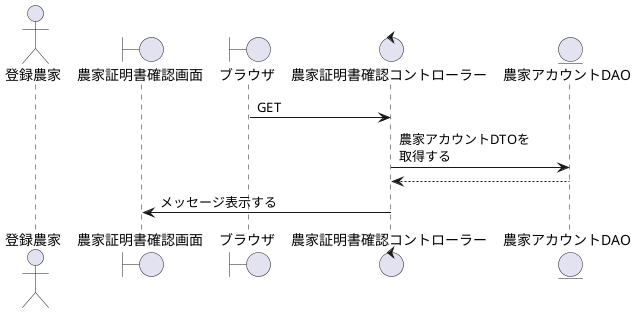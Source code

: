 @startuml 農家証明書確認

actor    "登録農家" as act
boundary "農家証明書確認画面" as Mypage
boundary "ブラウザ" as brz
control  "農家証明書確認コントローラー" as Acquisition_c
entity   "農家アカウントDAO" as Farmer_DAO

'-------------------------------------------------------------------------------------------

brz -> Acquisition_c : GET
Acquisition_c -> Farmer_DAO : 農家アカウントDTOを\n取得する
Acquisition_c <-- Farmer_DAO
Mypage <- Acquisition_c : メッセージ表示する

@enduml